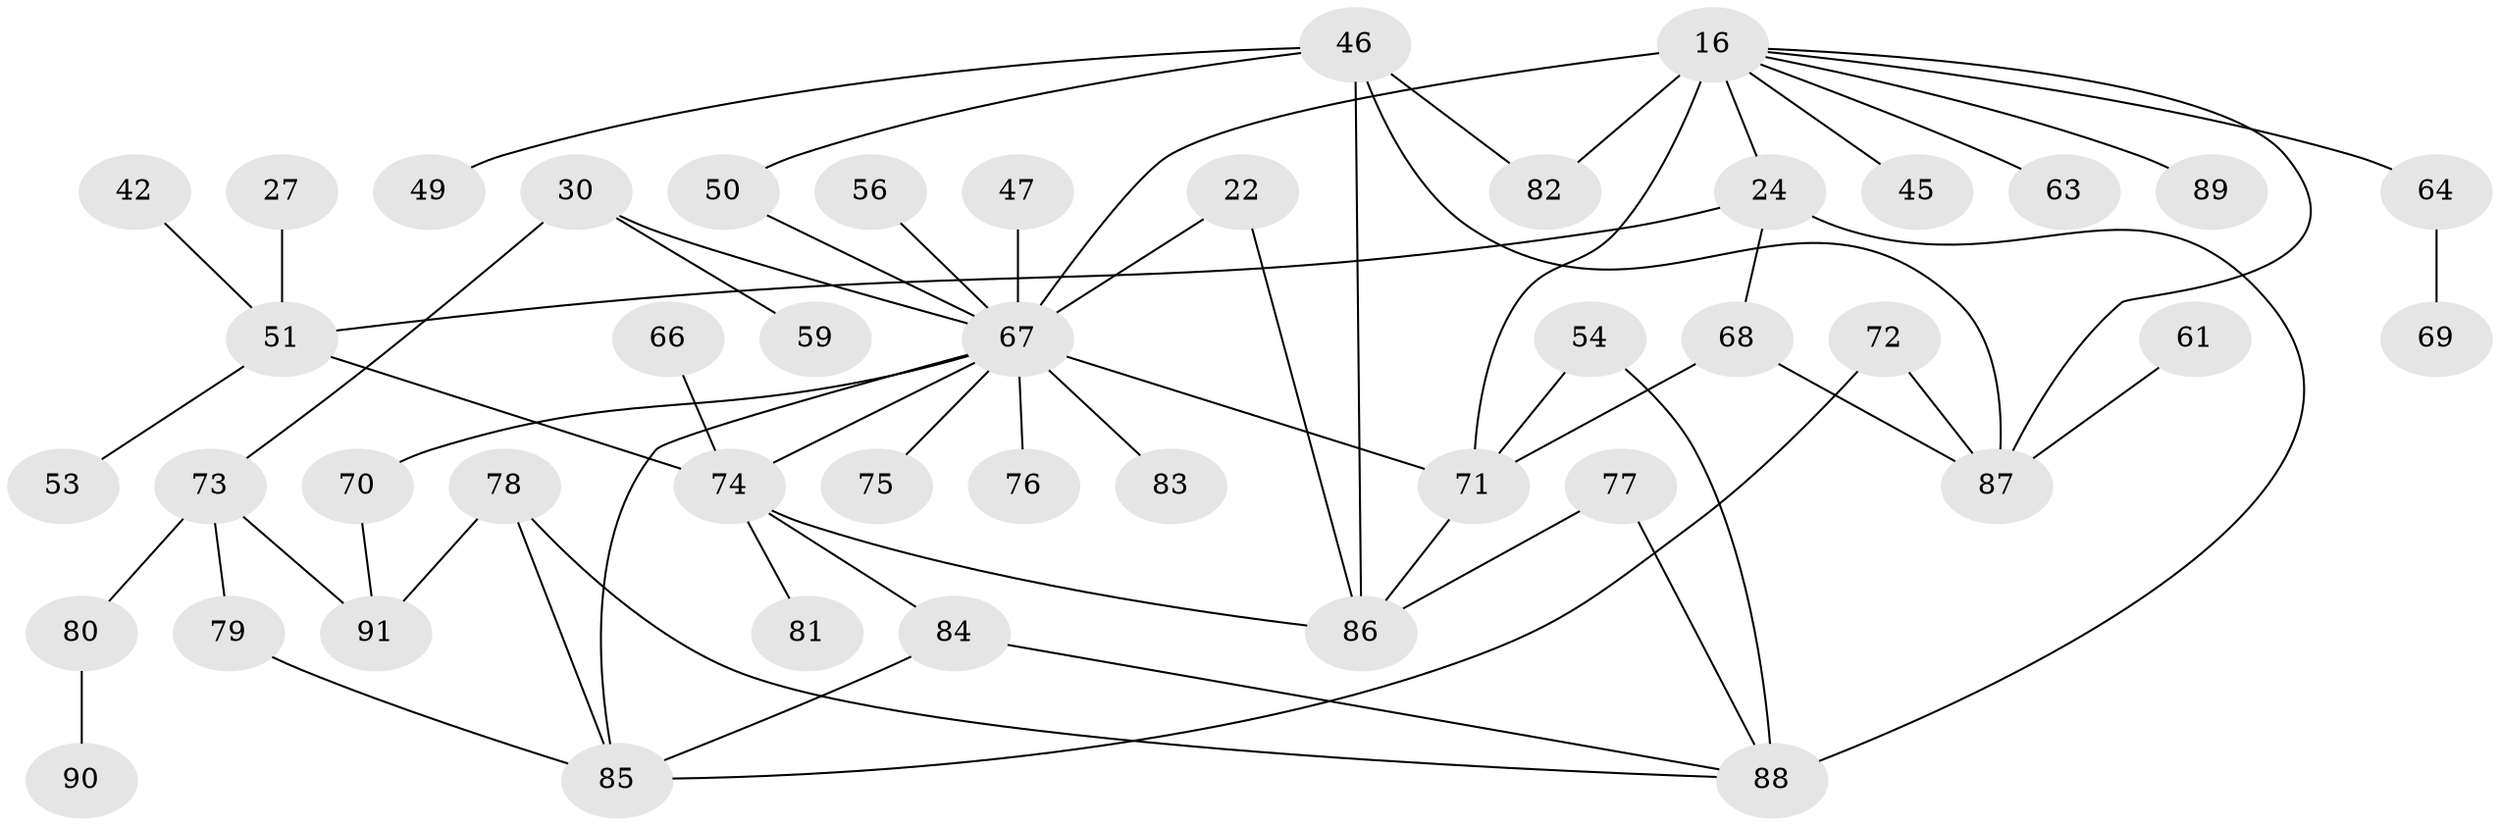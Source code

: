 // original degree distribution, {6: 0.01098901098901099, 5: 0.054945054945054944, 4: 0.14285714285714285, 3: 0.2857142857142857, 2: 0.18681318681318682, 7: 0.01098901098901099, 1: 0.3076923076923077}
// Generated by graph-tools (version 1.1) at 2025/02/03/05/25 17:02:35]
// undirected, 45 vertices, 62 edges
graph export_dot {
graph [start="1"]
  node [color=gray90,style=filled];
  16 [super="+15"];
  22;
  24 [super="+7"];
  27;
  30 [super="+21"];
  42;
  45;
  46;
  47;
  49;
  50 [super="+38"];
  51 [super="+34"];
  53;
  54 [super="+44"];
  56;
  59;
  61;
  63;
  64;
  66;
  67 [super="+17+11+36"];
  68 [super="+32"];
  69;
  70;
  71 [super="+14+60"];
  72;
  73 [super="+58"];
  74 [super="+65"];
  75;
  76;
  77;
  78;
  79;
  80;
  81;
  82 [super="+62"];
  83;
  84 [super="+52"];
  85 [super="+6+13"];
  86 [super="+31"];
  87 [super="+57"];
  88 [super="+48"];
  89;
  90;
  91;
  16 -- 24 [weight=2];
  16 -- 82 [weight=3];
  16 -- 64;
  16 -- 45;
  16 -- 89;
  16 -- 63;
  16 -- 67 [weight=3];
  16 -- 87;
  16 -- 71;
  22 -- 86;
  22 -- 67 [weight=2];
  24 -- 68;
  24 -- 51;
  24 -- 88;
  27 -- 51;
  30 -- 59;
  30 -- 67 [weight=2];
  30 -- 73;
  42 -- 51;
  46 -- 49;
  46 -- 82;
  46 -- 86;
  46 -- 50;
  46 -- 87;
  47 -- 67;
  50 -- 67;
  51 -- 53;
  51 -- 74;
  54 -- 88;
  54 -- 71;
  56 -- 67;
  61 -- 87;
  64 -- 69;
  66 -- 74;
  67 -- 83;
  67 -- 75;
  67 -- 70;
  67 -- 76;
  67 -- 85;
  67 -- 71;
  67 -- 74;
  68 -- 71;
  68 -- 87;
  70 -- 91;
  71 -- 86;
  72 -- 87;
  72 -- 85;
  73 -- 80;
  73 -- 91;
  73 -- 79;
  74 -- 84;
  74 -- 81;
  74 -- 86;
  77 -- 86;
  77 -- 88;
  78 -- 85;
  78 -- 91;
  78 -- 88;
  79 -- 85;
  80 -- 90;
  84 -- 88;
  84 -- 85;
}
